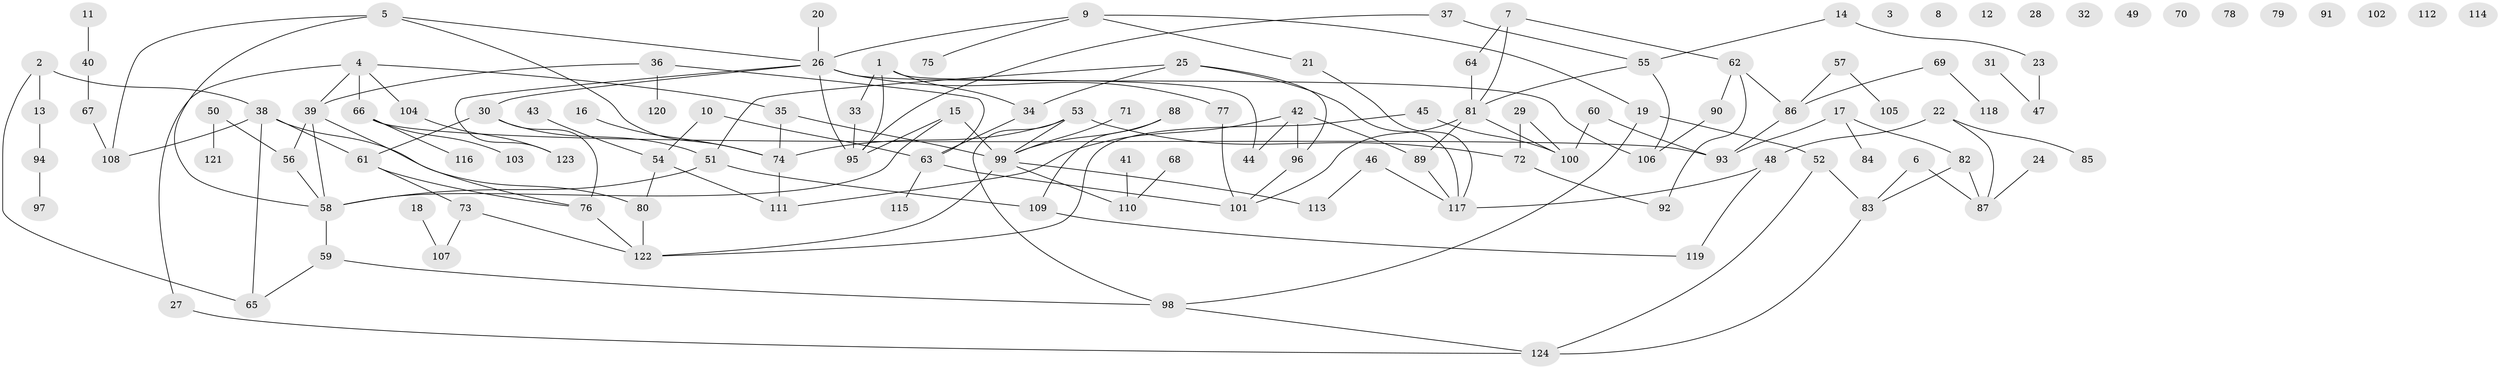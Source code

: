// coarse degree distribution, {4: 0.14606741573033707, 3: 0.14606741573033707, 0: 0.14606741573033707, 5: 0.06741573033707865, 1: 0.20224719101123595, 2: 0.1797752808988764, 9: 0.011235955056179775, 6: 0.07865168539325842, 8: 0.02247191011235955}
// Generated by graph-tools (version 1.1) at 2025/23/03/03/25 07:23:27]
// undirected, 124 vertices, 157 edges
graph export_dot {
graph [start="1"]
  node [color=gray90,style=filled];
  1;
  2;
  3;
  4;
  5;
  6;
  7;
  8;
  9;
  10;
  11;
  12;
  13;
  14;
  15;
  16;
  17;
  18;
  19;
  20;
  21;
  22;
  23;
  24;
  25;
  26;
  27;
  28;
  29;
  30;
  31;
  32;
  33;
  34;
  35;
  36;
  37;
  38;
  39;
  40;
  41;
  42;
  43;
  44;
  45;
  46;
  47;
  48;
  49;
  50;
  51;
  52;
  53;
  54;
  55;
  56;
  57;
  58;
  59;
  60;
  61;
  62;
  63;
  64;
  65;
  66;
  67;
  68;
  69;
  70;
  71;
  72;
  73;
  74;
  75;
  76;
  77;
  78;
  79;
  80;
  81;
  82;
  83;
  84;
  85;
  86;
  87;
  88;
  89;
  90;
  91;
  92;
  93;
  94;
  95;
  96;
  97;
  98;
  99;
  100;
  101;
  102;
  103;
  104;
  105;
  106;
  107;
  108;
  109;
  110;
  111;
  112;
  113;
  114;
  115;
  116;
  117;
  118;
  119;
  120;
  121;
  122;
  123;
  124;
  1 -- 33;
  1 -- 34;
  1 -- 44;
  1 -- 95;
  2 -- 13;
  2 -- 38;
  2 -- 65;
  4 -- 27;
  4 -- 35;
  4 -- 39;
  4 -- 66;
  4 -- 104;
  5 -- 26;
  5 -- 58;
  5 -- 74;
  5 -- 108;
  6 -- 83;
  6 -- 87;
  7 -- 62;
  7 -- 64;
  7 -- 81;
  9 -- 19;
  9 -- 21;
  9 -- 26;
  9 -- 75;
  10 -- 54;
  10 -- 63;
  11 -- 40;
  13 -- 94;
  14 -- 23;
  14 -- 55;
  15 -- 58;
  15 -- 95;
  15 -- 99;
  16 -- 74;
  17 -- 82;
  17 -- 84;
  17 -- 93;
  18 -- 107;
  19 -- 52;
  19 -- 98;
  20 -- 26;
  21 -- 117;
  22 -- 48;
  22 -- 85;
  22 -- 87;
  23 -- 47;
  24 -- 87;
  25 -- 34;
  25 -- 51;
  25 -- 96;
  25 -- 117;
  26 -- 30;
  26 -- 77;
  26 -- 95;
  26 -- 106;
  26 -- 123;
  27 -- 124;
  29 -- 72;
  29 -- 100;
  30 -- 51;
  30 -- 61;
  30 -- 76;
  31 -- 47;
  33 -- 95;
  34 -- 63;
  35 -- 74;
  35 -- 99;
  36 -- 39;
  36 -- 63;
  36 -- 120;
  37 -- 55;
  37 -- 95;
  38 -- 61;
  38 -- 65;
  38 -- 80;
  38 -- 108;
  39 -- 56;
  39 -- 58;
  39 -- 76;
  40 -- 67;
  41 -- 110;
  42 -- 44;
  42 -- 89;
  42 -- 96;
  42 -- 111;
  43 -- 54;
  45 -- 100;
  45 -- 122;
  46 -- 113;
  46 -- 117;
  48 -- 117;
  48 -- 119;
  50 -- 56;
  50 -- 121;
  51 -- 58;
  51 -- 109;
  52 -- 83;
  52 -- 124;
  53 -- 72;
  53 -- 74;
  53 -- 98;
  53 -- 99;
  54 -- 80;
  54 -- 111;
  55 -- 81;
  55 -- 106;
  56 -- 58;
  57 -- 86;
  57 -- 105;
  58 -- 59;
  59 -- 65;
  59 -- 98;
  60 -- 93;
  60 -- 100;
  61 -- 73;
  61 -- 76;
  62 -- 86;
  62 -- 90;
  62 -- 92;
  63 -- 101;
  63 -- 115;
  64 -- 81;
  66 -- 93;
  66 -- 103;
  66 -- 116;
  67 -- 108;
  68 -- 110;
  69 -- 86;
  69 -- 118;
  71 -- 99;
  72 -- 92;
  73 -- 107;
  73 -- 122;
  74 -- 111;
  76 -- 122;
  77 -- 101;
  80 -- 122;
  81 -- 89;
  81 -- 100;
  81 -- 101;
  82 -- 83;
  82 -- 87;
  83 -- 124;
  86 -- 93;
  88 -- 99;
  88 -- 109;
  89 -- 117;
  90 -- 106;
  94 -- 97;
  96 -- 101;
  98 -- 124;
  99 -- 110;
  99 -- 113;
  99 -- 122;
  104 -- 123;
  109 -- 119;
}
